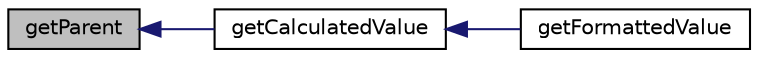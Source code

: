 digraph "getParent"
{
  edge [fontname="Helvetica",fontsize="10",labelfontname="Helvetica",labelfontsize="10"];
  node [fontname="Helvetica",fontsize="10",shape=record];
  rankdir="LR";
  Node227 [label="getParent",height=0.2,width=0.4,color="black", fillcolor="grey75", style="filled", fontcolor="black"];
  Node227 -> Node228 [dir="back",color="midnightblue",fontsize="10",style="solid",fontname="Helvetica"];
  Node228 [label="getCalculatedValue",height=0.2,width=0.4,color="black", fillcolor="white", style="filled",URL="$class_p_h_p_excel___cell.html#a5a8e6aa229dda6ad2cbc0efb4d7694f2"];
  Node228 -> Node229 [dir="back",color="midnightblue",fontsize="10",style="solid",fontname="Helvetica"];
  Node229 [label="getFormattedValue",height=0.2,width=0.4,color="black", fillcolor="white", style="filled",URL="$class_p_h_p_excel___cell.html#a0e1d962392c3196f167138cb2eb174d5"];
}
